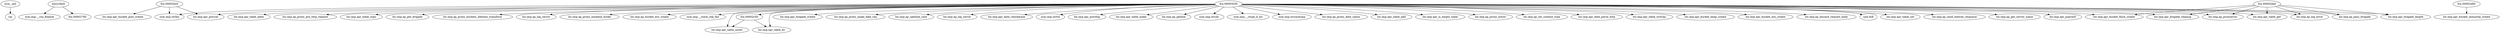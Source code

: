 digraph code {
  "0x000021e0" [label="sym._init"];
  "0x000021e0" -> "0x00002740";
  "0x00002740" [label="rip"];
  "0x000027d0" [label="entry.fini0"];
  "0x000027d0" -> "0x000026f0";
  "0x000026f0" [label="sym.imp.__cxa_finalize"];
  "0x000027d0" -> "0x00002760";
  "0x00002760" [label="fcn.00002760"];
  "0x00002c50" [label="fcn.00002c50"];
  "0x00002c50" -> "0x000023c0";
  "0x000023c0" [label="loc.imp.apr_table_unset"];
  "0x00002c50" -> "0x000022a0";
  "0x000022a0" [label="loc.imp.apr_table_do"];
  "0x00002bc0" [label="fcn.00002bc0"];
  "0x00002bc0" -> "0x00002610";
  "0x00002610" [label="loc.imp.apr_pstrcat"];
  "0x00002bc0" -> "0x00002360";
  "0x00002360" [label="sym.imp.strlen"];
  "0x00002bc0" -> "0x00002210";
  "0x00002210" [label="loc.imp.apr_bucket_pool_create"];
  "0x00003030" [label="fcn.00003030"];
  "0x00003030" -> "0x00002470";
  "0x00002470" [label="loc.imp.apr_brigade_create"];
  "0x00003030" -> "0x00002670";
  "0x00002670" [label="loc.imp.ap_proxy_make_fake_req"];
  "0x00003030" -> "0x000025a0";
  "0x000025a0" [label="loc.imp.apr_brigade_cleanup"];
  "0x00003030" -> "0x00002420";
  "0x00002420" [label="loc.imp.ap_rgetline_core"];
  "0x00003030" -> "0x00002580";
  "0x00002580" [label="loc.imp.ap_log_rerror"];
  "0x00003030" -> "0x000023d0";
  "0x000023d0" [label="loc.imp.ap_proxyerror"];
  "0x00003030" -> "0x00002320";
  "0x00002320" [label="loc.imp.apr_date_checkmask"];
  "0x00003030" -> "0x000024a0";
  "0x000024a0" [label="sym.imp.strtol"];
  "0x00003030" -> "0x000024e0";
  "0x000024e0" [label="loc.imp.apr_pstrdup"];
  "0x00003030" -> "0x000025f0";
  "0x000025f0" [label="loc.imp.apr_table_make"];
  "0x00003030" -> "0x000022a0";
  "0x000022a0" [label="loc.imp.apr_table_do"];
  "0x00003030" -> "0x00002450";
  "0x00002450" [label="loc.imp.ap_getline"];
  "0x00003030" -> "0x000023a0";
  "0x000023a0" [label="sym.imp.strchr"];
  "0x00003030" -> "0x00002730";
  "0x00002730" [label="sym.imp.__ctype_b_loc"];
  "0x00003030" -> "0x00002360";
  "0x00002360" [label="sym.imp.strlen"];
  "0x00003030" -> "0x00002220";
  "0x00002220" [label="sym.imp.strcasecmp"];
  "0x00003030" -> "0x000026a0";
  "0x000026a0" [label="loc.imp.ap_proxy_date_canon"];
  "0x00003030" -> "0x00002200";
  "0x00002200" [label="loc.imp.apr_table_add"];
  "0x00003030" -> "0x00002680";
  "0x00002680" [label="loc.imp.apr_is_empty_table"];
  "0x00003030" -> "0x00002310";
  "0x00002310" [label="loc.imp.apr_table_get"];
  "0x00003030" -> "0x000023c0";
  "0x000023c0" [label="loc.imp.apr_table_unset"];
  "0x00003030" -> "0x00002590";
  "0x00002590" [label="loc.imp.ap_log_error"];
  "0x00003030" -> "0x00002600";
  "0x00002600" [label="loc.imp.ap_proxy_liststr"];
  "0x00003030" -> "0x00002c50";
  "0x00002c50" [label="fcn.00002c50"];
  "0x00003030" -> "0x00002390";
  "0x00002390" [label="loc.imp.ap_set_content_type"];
  "0x00003030" -> "0x00002300";
  "0x00002300" [label="loc.imp.apr_date_parse_http"];
  "0x00003030" -> "0x000025c0";
  "0x000025c0" [label="loc.imp.apr_table_overlay"];
  "0x00003030" -> "0x00002710";
  "0x00002710" [label="loc.imp.apr_bucket_heap_create"];
  "0x00003030" -> "0x00002620";
  "0x00002620" [label="loc.imp.apr_bucket_eos_create"];
  "0x00003030" -> "0x000026b0";
  "0x000026b0" [label="loc.imp.ap_pass_brigade"];
  "0x00003030" -> "0x00002270";
  "0x00002270" [label="loc.imp.ap_discard_request_body"];
  "0x00003030" -> "0x00000008";
  "0x00000008" [label="unk.0x8"];
  "0x00003030" -> "0x000022b0";
  "0x000022b0" [label="loc.imp.apr_table_set"];
  "0x00003030" -> "0x000022e0";
  "0x000022e0" [label="loc.imp.ap_send_interim_response"];
  "0x00003030" -> "0x00002250";
  "0x00002250" [label="loc.imp.ap_get_server_name"];
  "0x00003030" -> "0x00002520";
  "0x00002520" [label="loc.imp.apr_psprintf"];
  "0x00003030" -> "0x00002240";
  "0x00002240" [label="loc.imp.apr_table_addn"];
  "0x00003030" -> "0x000022f0";
  "0x000022f0" [label="loc.imp.ap_proxy_pre_http_request"];
  "0x00003030" -> "0x000025b0";
  "0x000025b0" [label="loc.imp.apr_table_copy"];
  "0x00003030" -> "0x00002410";
  "0x00002410" [label="loc.imp.ap_get_brigade"];
  "0x00003030" -> "0x00002660";
  "0x00002660" [label="loc.imp.apr_brigade_length"];
  "0x00003030" -> "0x00002690";
  "0x00002690" [label="loc.imp.ap_proxy_buckets_lifetime_transform"];
  "0x00003030" -> "0x00002540";
  "0x00002540" [label="loc.imp.ap_log_cerror"];
  "0x00003030" -> "0x00002280";
  "0x00002280" [label="loc.imp.ap_proxy_backend_broke"];
  "0x00003030" -> "0x00002560";
  "0x00002560" [label="loc.imp.apr_bucket_flush_create"];
  "0x00003030" -> "0x00002610";
  "0x00002610" [label="loc.imp.apr_pstrcat"];
  "0x00003030" -> "0x00002630";
  "0x00002630" [label="loc.imp.ap_bucket_eoc_create"];
  "0x00003030" -> "0x00002380";
  "0x00002380" [label="sym.imp.__stack_chk_fail"];
  "0x00002d60" [label="fcn.00002d60"];
  "0x00002d60" -> "0x00002500";
  "0x00002500" [label="loc.imp.apr_bucket_immortal_create"];
  "0x00002da0" [label="fcn.00002da0"];
  "0x00002da0" -> "0x00002660";
  "0x00002660" [label="loc.imp.apr_brigade_length"];
  "0x00002da0" -> "0x000026b0";
  "0x000026b0" [label="loc.imp.ap_pass_brigade"];
  "0x00002da0" -> "0x00002590";
  "0x00002590" [label="loc.imp.ap_log_error"];
  "0x00002da0" -> "0x000025a0";
  "0x000025a0" [label="loc.imp.apr_brigade_cleanup"];
  "0x00002da0" -> "0x00002560";
  "0x00002560" [label="loc.imp.apr_bucket_flush_create"];
  "0x00002da0" -> "0x00002310";
  "0x00002310" [label="loc.imp.apr_table_get"];
  "0x00002da0" -> "0x000023d0";
  "0x000023d0" [label="loc.imp.ap_proxyerror"];
}